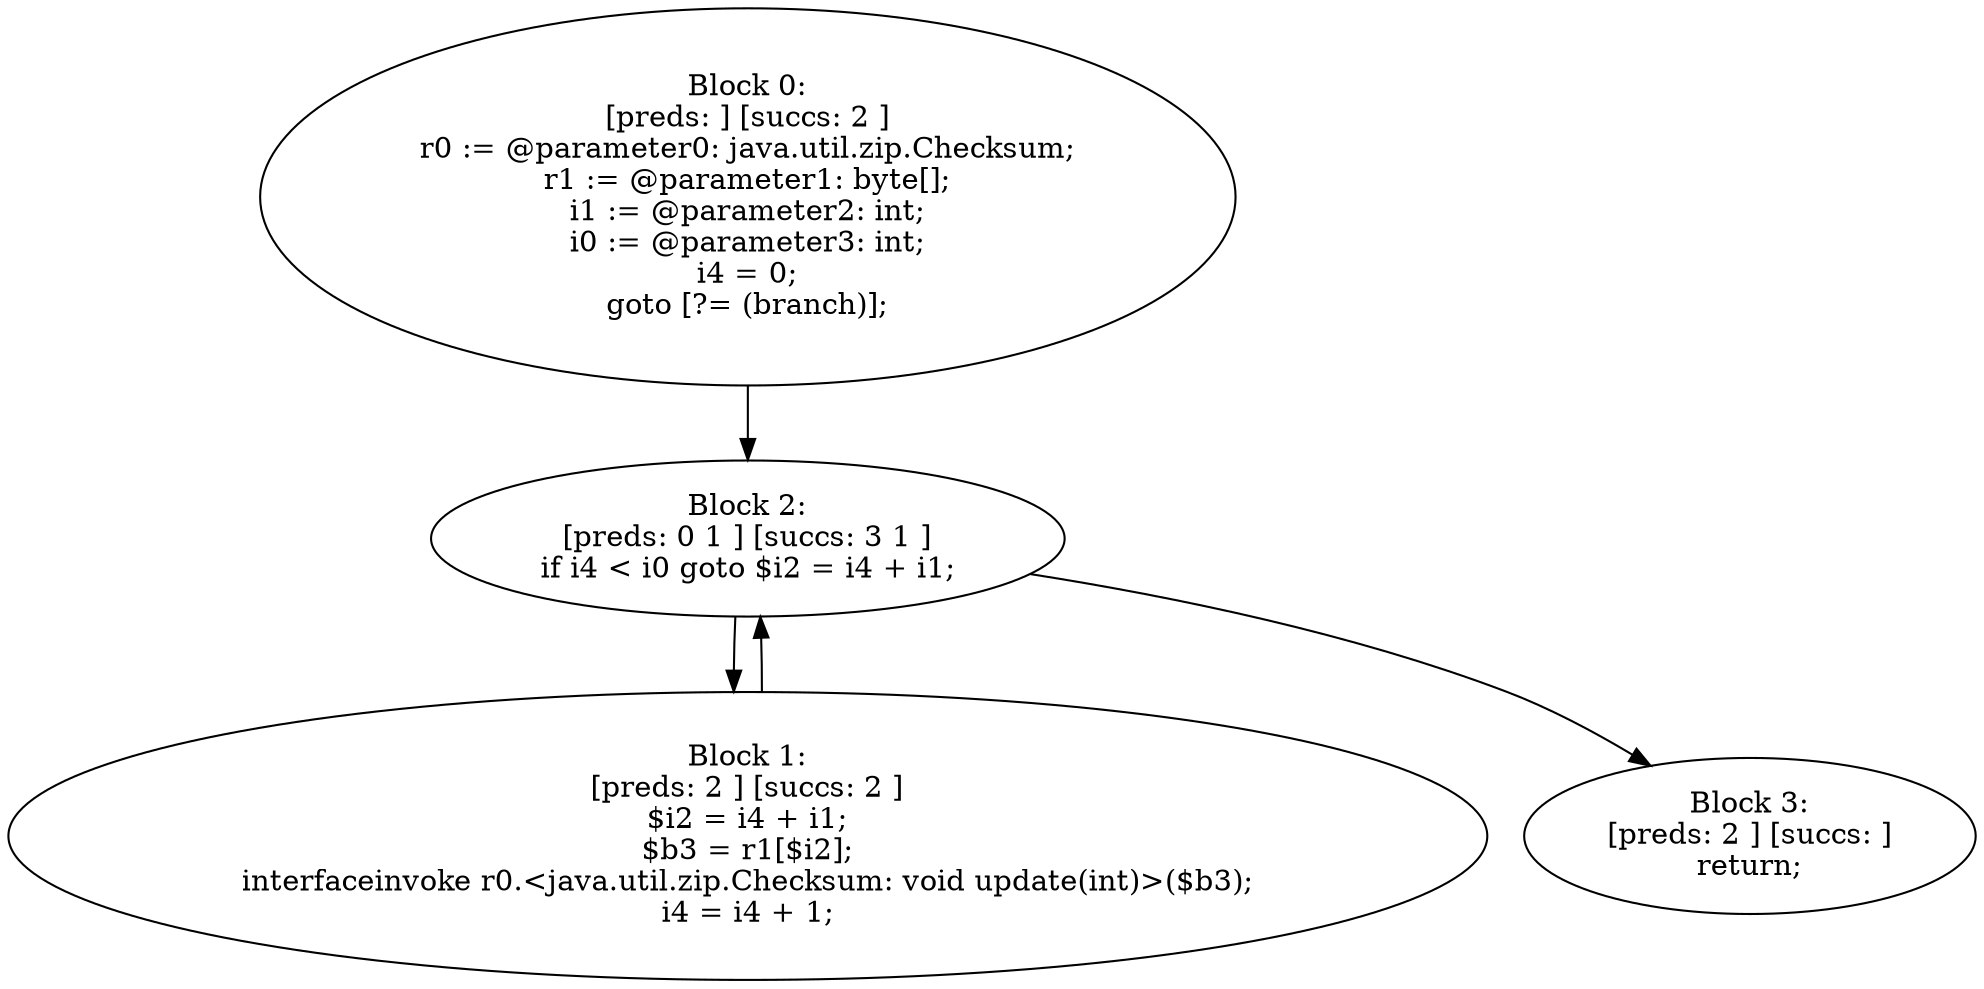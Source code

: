 digraph "unitGraph" {
    "Block 0:
[preds: ] [succs: 2 ]
r0 := @parameter0: java.util.zip.Checksum;
r1 := @parameter1: byte[];
i1 := @parameter2: int;
i0 := @parameter3: int;
i4 = 0;
goto [?= (branch)];
"
    "Block 1:
[preds: 2 ] [succs: 2 ]
$i2 = i4 + i1;
$b3 = r1[$i2];
interfaceinvoke r0.<java.util.zip.Checksum: void update(int)>($b3);
i4 = i4 + 1;
"
    "Block 2:
[preds: 0 1 ] [succs: 3 1 ]
if i4 < i0 goto $i2 = i4 + i1;
"
    "Block 3:
[preds: 2 ] [succs: ]
return;
"
    "Block 0:
[preds: ] [succs: 2 ]
r0 := @parameter0: java.util.zip.Checksum;
r1 := @parameter1: byte[];
i1 := @parameter2: int;
i0 := @parameter3: int;
i4 = 0;
goto [?= (branch)];
"->"Block 2:
[preds: 0 1 ] [succs: 3 1 ]
if i4 < i0 goto $i2 = i4 + i1;
";
    "Block 1:
[preds: 2 ] [succs: 2 ]
$i2 = i4 + i1;
$b3 = r1[$i2];
interfaceinvoke r0.<java.util.zip.Checksum: void update(int)>($b3);
i4 = i4 + 1;
"->"Block 2:
[preds: 0 1 ] [succs: 3 1 ]
if i4 < i0 goto $i2 = i4 + i1;
";
    "Block 2:
[preds: 0 1 ] [succs: 3 1 ]
if i4 < i0 goto $i2 = i4 + i1;
"->"Block 3:
[preds: 2 ] [succs: ]
return;
";
    "Block 2:
[preds: 0 1 ] [succs: 3 1 ]
if i4 < i0 goto $i2 = i4 + i1;
"->"Block 1:
[preds: 2 ] [succs: 2 ]
$i2 = i4 + i1;
$b3 = r1[$i2];
interfaceinvoke r0.<java.util.zip.Checksum: void update(int)>($b3);
i4 = i4 + 1;
";
}
